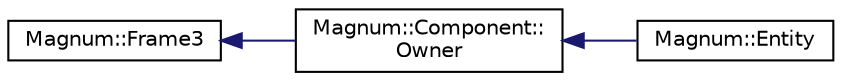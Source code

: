 digraph "圖形化之類別階層"
{
  edge [fontname="Helvetica",fontsize="10",labelfontname="Helvetica",labelfontsize="10"];
  node [fontname="Helvetica",fontsize="10",shape=record];
  rankdir="LR";
  Node1 [label="Magnum::Frame3",height=0.2,width=0.4,color="black", fillcolor="white", style="filled",URL="$class_magnum_1_1_frame3.html",tooltip="Frame3 Frame3 is a base class for describing tree structure of the scene graph. "];
  Node1 -> Node2 [dir="back",color="midnightblue",fontsize="10",style="solid",fontname="Helvetica"];
  Node2 [label="Magnum::Component::\lOwner",height=0.2,width=0.4,color="black", fillcolor="white", style="filled",URL="$class_magnum_1_1_component_1_1_owner.html",tooltip="Owner. "];
  Node2 -> Node3 [dir="back",color="midnightblue",fontsize="10",style="solid",fontname="Helvetica"];
  Node3 [label="Magnum::Entity",height=0.2,width=0.4,color="black", fillcolor="white", style="filled",URL="$class_magnum_1_1_entity.html",tooltip="Entity is the container for all component and provide message servce, game object life cycle It is th..."];
}

